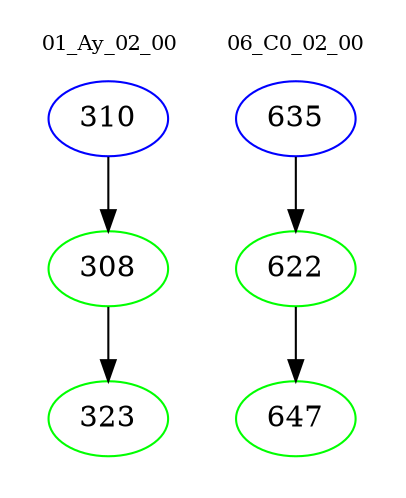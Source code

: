 digraph{
subgraph cluster_0 {
color = white
label = "01_Ay_02_00";
fontsize=10;
T0_310 [label="310", color="blue"]
T0_310 -> T0_308 [color="black"]
T0_308 [label="308", color="green"]
T0_308 -> T0_323 [color="black"]
T0_323 [label="323", color="green"]
}
subgraph cluster_1 {
color = white
label = "06_C0_02_00";
fontsize=10;
T1_635 [label="635", color="blue"]
T1_635 -> T1_622 [color="black"]
T1_622 [label="622", color="green"]
T1_622 -> T1_647 [color="black"]
T1_647 [label="647", color="green"]
}
}
